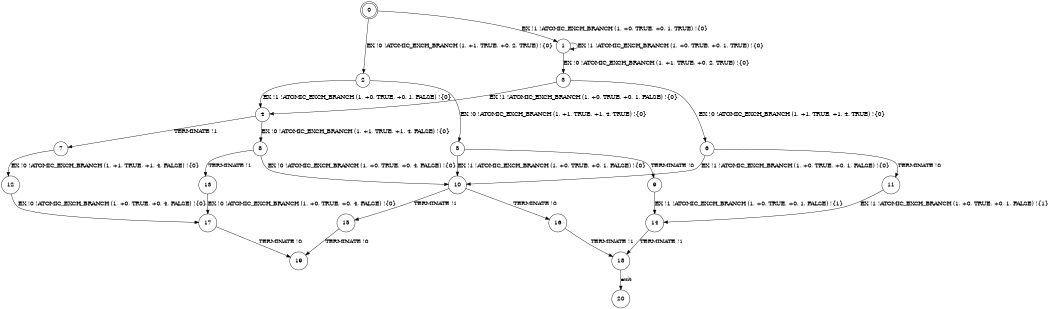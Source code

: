 digraph BCG {
size = "7, 10.5";
center = TRUE;
node [shape = circle];
0 [peripheries = 2];
0 -> 1 [label = "EX !1 !ATOMIC_EXCH_BRANCH (1, +0, TRUE, +0, 1, TRUE) !{0}"];
0 -> 2 [label = "EX !0 !ATOMIC_EXCH_BRANCH (1, +1, TRUE, +0, 2, TRUE) !{0}"];
1 -> 3 [label = "EX !0 !ATOMIC_EXCH_BRANCH (1, +1, TRUE, +0, 2, TRUE) !{0}"];
1 -> 1 [label = "EX !1 !ATOMIC_EXCH_BRANCH (1, +0, TRUE, +0, 1, TRUE) !{0}"];
2 -> 4 [label = "EX !1 !ATOMIC_EXCH_BRANCH (1, +0, TRUE, +0, 1, FALSE) !{0}"];
2 -> 5 [label = "EX !0 !ATOMIC_EXCH_BRANCH (1, +1, TRUE, +1, 4, TRUE) !{0}"];
3 -> 4 [label = "EX !1 !ATOMIC_EXCH_BRANCH (1, +0, TRUE, +0, 1, FALSE) !{0}"];
3 -> 6 [label = "EX !0 !ATOMIC_EXCH_BRANCH (1, +1, TRUE, +1, 4, TRUE) !{0}"];
4 -> 7 [label = "TERMINATE !1"];
4 -> 8 [label = "EX !0 !ATOMIC_EXCH_BRANCH (1, +1, TRUE, +1, 4, FALSE) !{0}"];
5 -> 9 [label = "TERMINATE !0"];
5 -> 10 [label = "EX !1 !ATOMIC_EXCH_BRANCH (1, +0, TRUE, +0, 1, FALSE) !{0}"];
6 -> 11 [label = "TERMINATE !0"];
6 -> 10 [label = "EX !1 !ATOMIC_EXCH_BRANCH (1, +0, TRUE, +0, 1, FALSE) !{0}"];
7 -> 12 [label = "EX !0 !ATOMIC_EXCH_BRANCH (1, +1, TRUE, +1, 4, FALSE) !{0}"];
8 -> 13 [label = "TERMINATE !1"];
8 -> 10 [label = "EX !0 !ATOMIC_EXCH_BRANCH (1, +0, TRUE, +0, 4, FALSE) !{0}"];
9 -> 14 [label = "EX !1 !ATOMIC_EXCH_BRANCH (1, +0, TRUE, +0, 1, FALSE) !{1}"];
10 -> 15 [label = "TERMINATE !1"];
10 -> 16 [label = "TERMINATE !0"];
11 -> 14 [label = "EX !1 !ATOMIC_EXCH_BRANCH (1, +0, TRUE, +0, 1, FALSE) !{1}"];
12 -> 17 [label = "EX !0 !ATOMIC_EXCH_BRANCH (1, +0, TRUE, +0, 4, FALSE) !{0}"];
13 -> 17 [label = "EX !0 !ATOMIC_EXCH_BRANCH (1, +0, TRUE, +0, 4, FALSE) !{0}"];
14 -> 18 [label = "TERMINATE !1"];
15 -> 19 [label = "TERMINATE !0"];
16 -> 18 [label = "TERMINATE !1"];
17 -> 19 [label = "TERMINATE !0"];
18 -> 20 [label = "exit"];
}
